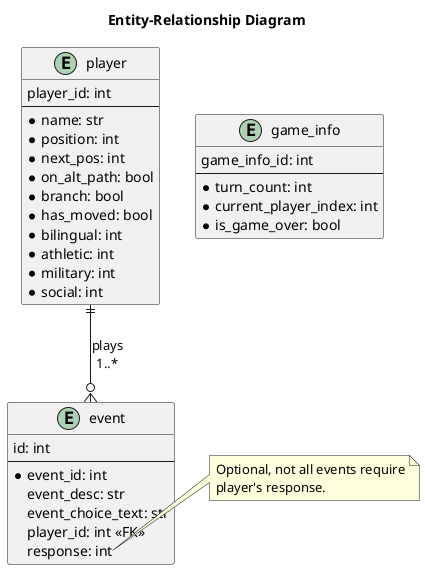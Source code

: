 ' help from https://jassielof.github.io/ERAssistantPlantUML/
@startuml Database

title "Entity-Relationship Diagram"

' an entry in the table `Players`
entity player {
    player_id: int
    --
    *name: str
    *position: int
    *next_pos: int
    *on_alt_path: bool
    *branch: bool
    *has_moved: bool
    *bilingual: int
    *athletic: int
    *military: int
    *social: int
}

' an entry in the table `Events`
' each entry is added when a player completes an event during the game
entity event {
    id: int
    --
    *event_id: int
    event_desc: str
    event_choice_text: str
    player_id: int <<FK>>
    response: int
}
note right of event::response
Optional, not all events require
player's response.
end note

player ||--o{ event: plays\n1..*


' an entry in the table `GameInfo`
' this stores other miscellaneous game info of `GameManager`
' Ideally keep overwriting one row to only store the most recent game state.
entity game_info {
    game_info_id: int
    --
    *turn_count: int
    *current_player_index: int
    *is_game_over: bool
}

@enduml